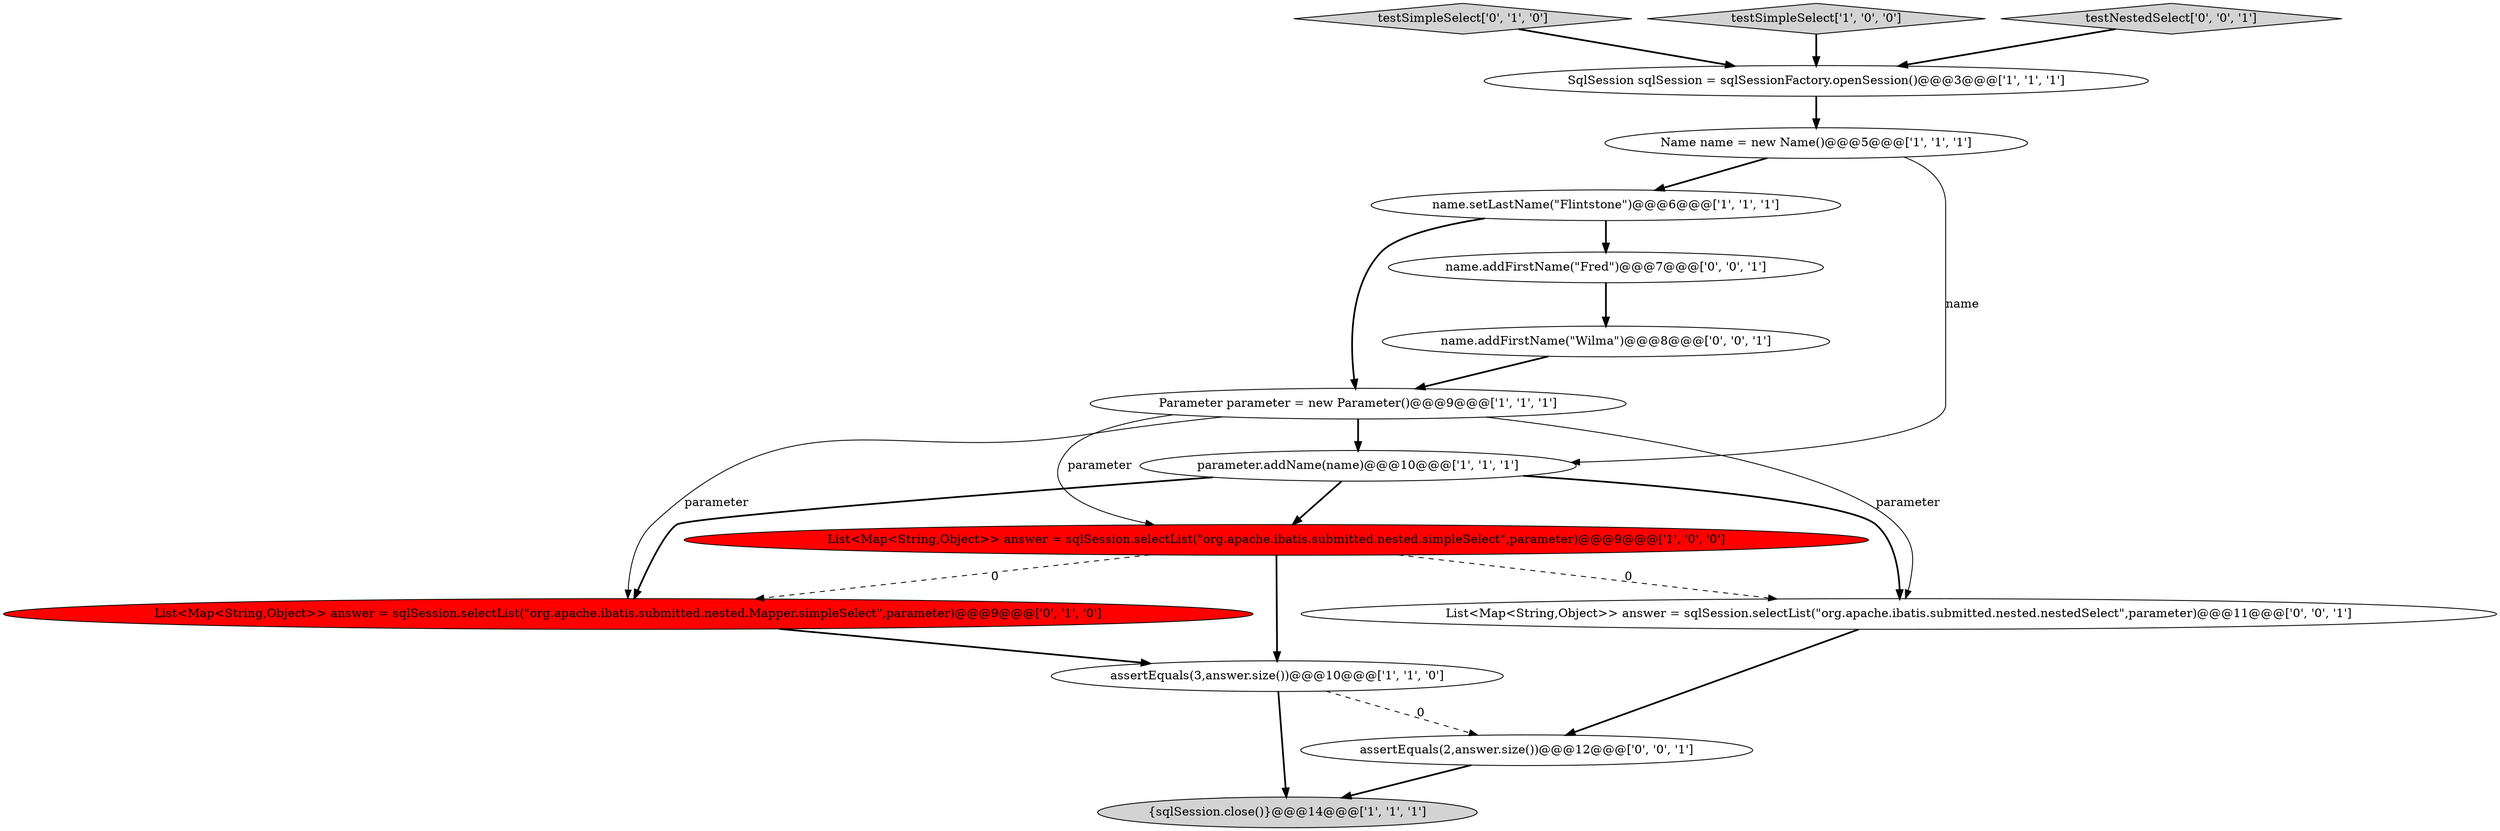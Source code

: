 digraph {
15 [style = filled, label = "assertEquals(2,answer.size())@@@12@@@['0', '0', '1']", fillcolor = white, shape = ellipse image = "AAA0AAABBB3BBB"];
5 [style = filled, label = "parameter.addName(name)@@@10@@@['1', '1', '1']", fillcolor = white, shape = ellipse image = "AAA0AAABBB1BBB"];
2 [style = filled, label = "{sqlSession.close()}@@@14@@@['1', '1', '1']", fillcolor = lightgray, shape = ellipse image = "AAA0AAABBB1BBB"];
3 [style = filled, label = "Name name = new Name()@@@5@@@['1', '1', '1']", fillcolor = white, shape = ellipse image = "AAA0AAABBB1BBB"];
4 [style = filled, label = "Parameter parameter = new Parameter()@@@9@@@['1', '1', '1']", fillcolor = white, shape = ellipse image = "AAA0AAABBB1BBB"];
8 [style = filled, label = "SqlSession sqlSession = sqlSessionFactory.openSession()@@@3@@@['1', '1', '1']", fillcolor = white, shape = ellipse image = "AAA0AAABBB1BBB"];
13 [style = filled, label = "name.addFirstName(\"Fred\")@@@7@@@['0', '0', '1']", fillcolor = white, shape = ellipse image = "AAA0AAABBB3BBB"];
7 [style = filled, label = "List<Map<String,Object>> answer = sqlSession.selectList(\"org.apache.ibatis.submitted.nested.simpleSelect\",parameter)@@@9@@@['1', '0', '0']", fillcolor = red, shape = ellipse image = "AAA1AAABBB1BBB"];
1 [style = filled, label = "assertEquals(3,answer.size())@@@10@@@['1', '1', '0']", fillcolor = white, shape = ellipse image = "AAA0AAABBB1BBB"];
12 [style = filled, label = "List<Map<String,Object>> answer = sqlSession.selectList(\"org.apache.ibatis.submitted.nested.nestedSelect\",parameter)@@@11@@@['0', '0', '1']", fillcolor = white, shape = ellipse image = "AAA0AAABBB3BBB"];
6 [style = filled, label = "name.setLastName(\"Flintstone\")@@@6@@@['1', '1', '1']", fillcolor = white, shape = ellipse image = "AAA0AAABBB1BBB"];
14 [style = filled, label = "name.addFirstName(\"Wilma\")@@@8@@@['0', '0', '1']", fillcolor = white, shape = ellipse image = "AAA0AAABBB3BBB"];
10 [style = filled, label = "testSimpleSelect['0', '1', '0']", fillcolor = lightgray, shape = diamond image = "AAA0AAABBB2BBB"];
0 [style = filled, label = "testSimpleSelect['1', '0', '0']", fillcolor = lightgray, shape = diamond image = "AAA0AAABBB1BBB"];
11 [style = filled, label = "testNestedSelect['0', '0', '1']", fillcolor = lightgray, shape = diamond image = "AAA0AAABBB3BBB"];
9 [style = filled, label = "List<Map<String,Object>> answer = sqlSession.selectList(\"org.apache.ibatis.submitted.nested.Mapper.simpleSelect\",parameter)@@@9@@@['0', '1', '0']", fillcolor = red, shape = ellipse image = "AAA1AAABBB2BBB"];
15->2 [style = bold, label=""];
7->1 [style = bold, label=""];
5->9 [style = bold, label=""];
1->15 [style = dashed, label="0"];
4->9 [style = solid, label="parameter"];
8->3 [style = bold, label=""];
12->15 [style = bold, label=""];
3->5 [style = solid, label="name"];
3->6 [style = bold, label=""];
4->12 [style = solid, label="parameter"];
6->4 [style = bold, label=""];
10->8 [style = bold, label=""];
5->12 [style = bold, label=""];
7->9 [style = dashed, label="0"];
6->13 [style = bold, label=""];
0->8 [style = bold, label=""];
7->12 [style = dashed, label="0"];
5->7 [style = bold, label=""];
11->8 [style = bold, label=""];
1->2 [style = bold, label=""];
9->1 [style = bold, label=""];
4->5 [style = bold, label=""];
13->14 [style = bold, label=""];
4->7 [style = solid, label="parameter"];
14->4 [style = bold, label=""];
}
